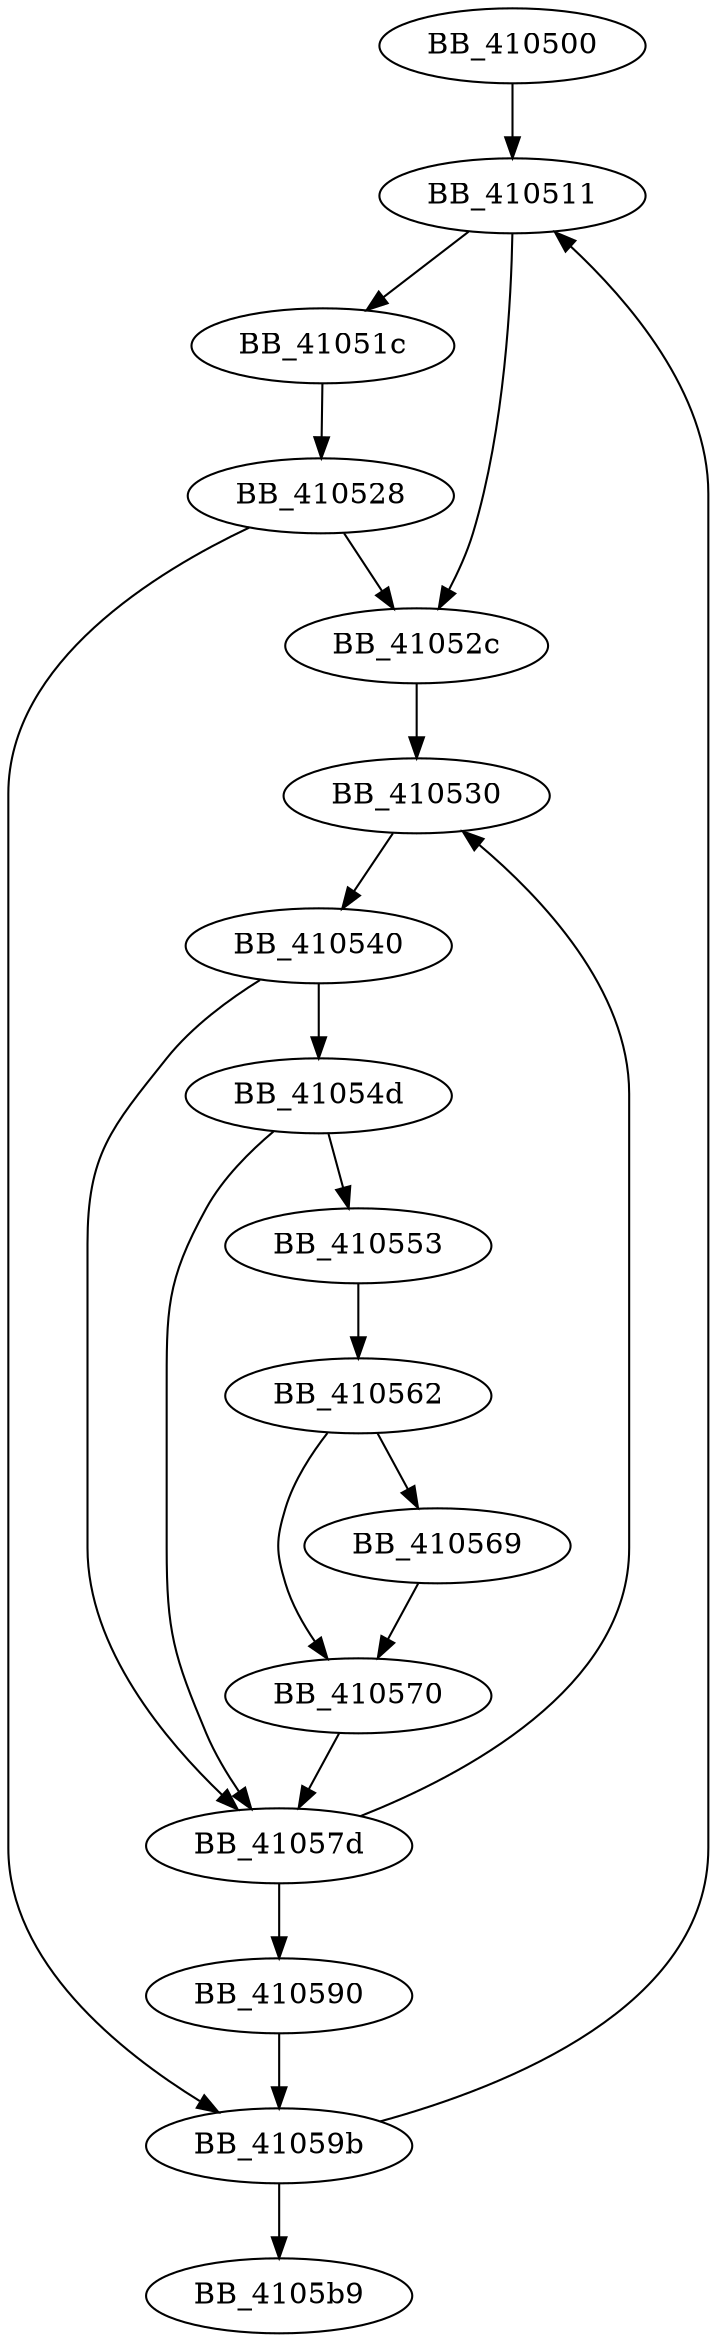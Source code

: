 DiGraph sub_410500{
BB_410500->BB_410511
BB_410511->BB_41051c
BB_410511->BB_41052c
BB_41051c->BB_410528
BB_410528->BB_41052c
BB_410528->BB_41059b
BB_41052c->BB_410530
BB_410530->BB_410540
BB_410540->BB_41054d
BB_410540->BB_41057d
BB_41054d->BB_410553
BB_41054d->BB_41057d
BB_410553->BB_410562
BB_410562->BB_410569
BB_410562->BB_410570
BB_410569->BB_410570
BB_410570->BB_41057d
BB_41057d->BB_410530
BB_41057d->BB_410590
BB_410590->BB_41059b
BB_41059b->BB_410511
BB_41059b->BB_4105b9
}
